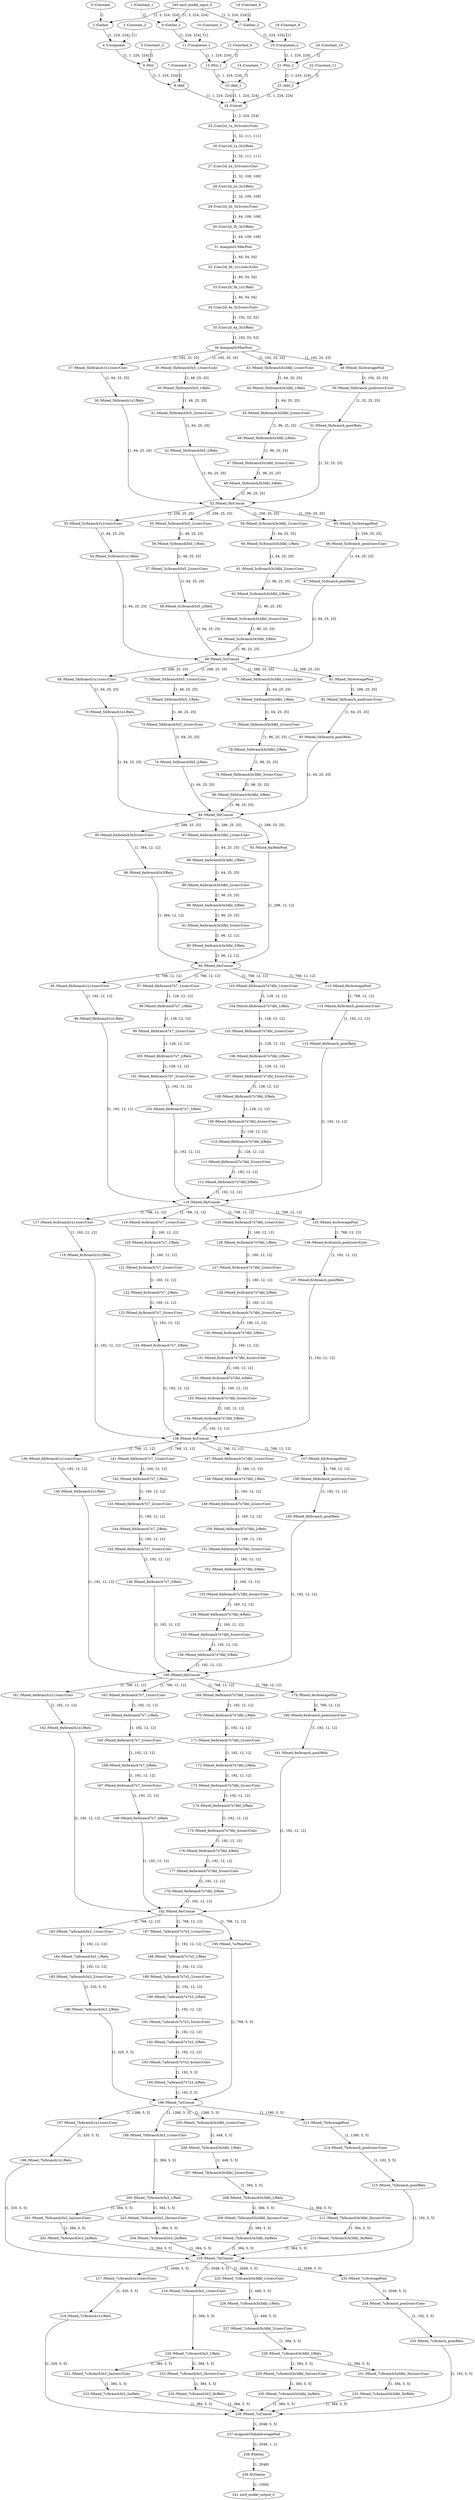 strict digraph  {
"0 /Constant" [id=0, type=Constant];
"1 /Constant_1" [id=1, type=Constant];
"2 /Gather" [id=2, type=Gather];
"3 /Constant_2" [id=3, type=Constant];
"4 /Unsqueeze" [id=4, type=Unsqueeze];
"5 /Constant_3" [id=5, type=Constant];
"6 /Mul" [id=6, type=Mul];
"7 /Constant_4" [id=7, type=Constant];
"8 /Add" [id=8, type=Add];
"9 /Gather_1" [id=9, type=Gather];
"10 /Constant_5" [id=10, type=Constant];
"11 /Unsqueeze_1" [id=11, type=Unsqueeze];
"12 /Constant_6" [id=12, type=Constant];
"13 /Mul_1" [id=13, type=Mul];
"14 /Constant_7" [id=14, type=Constant];
"15 /Add_1" [id=15, type=Add];
"16 /Constant_8" [id=16, type=Constant];
"17 /Gather_2" [id=17, type=Gather];
"18 /Constant_9" [id=18, type=Constant];
"19 /Unsqueeze_2" [id=19, type=Unsqueeze];
"20 /Constant_10" [id=20, type=Constant];
"21 /Mul_2" [id=21, type=Mul];
"22 /Constant_11" [id=22, type=Constant];
"23 /Add_2" [id=23, type=Add];
"24 /Concat" [id=24, type=Concat];
"25 /Conv2d_1a_3x3/conv/Conv" [id=25, type=Conv];
"26 /Conv2d_1a_3x3/Relu" [id=26, type=Relu];
"27 /Conv2d_2a_3x3/conv/Conv" [id=27, type=Conv];
"28 /Conv2d_2a_3x3/Relu" [id=28, type=Relu];
"29 /Conv2d_2b_3x3/conv/Conv" [id=29, type=Conv];
"30 /Conv2d_2b_3x3/Relu" [id=30, type=Relu];
"31 /maxpool1/MaxPool" [id=31, type=MaxPool];
"32 /Conv2d_3b_1x1/conv/Conv" [id=32, type=Conv];
"33 /Conv2d_3b_1x1/Relu" [id=33, type=Relu];
"34 /Conv2d_4a_3x3/conv/Conv" [id=34, type=Conv];
"35 /Conv2d_4a_3x3/Relu" [id=35, type=Relu];
"36 /maxpool2/MaxPool" [id=36, type=MaxPool];
"37 /Mixed_5b/branch1x1/conv/Conv" [id=37, type=Conv];
"38 /Mixed_5b/branch1x1/Relu" [id=38, type=Relu];
"39 /Mixed_5b/branch5x5_1/conv/Conv" [id=39, type=Conv];
"40 /Mixed_5b/branch5x5_1/Relu" [id=40, type=Relu];
"41 /Mixed_5b/branch5x5_2/conv/Conv" [id=41, type=Conv];
"42 /Mixed_5b/branch5x5_2/Relu" [id=42, type=Relu];
"43 /Mixed_5b/branch3x3dbl_1/conv/Conv" [id=43, type=Conv];
"44 /Mixed_5b/branch3x3dbl_1/Relu" [id=44, type=Relu];
"45 /Mixed_5b/branch3x3dbl_2/conv/Conv" [id=45, type=Conv];
"46 /Mixed_5b/branch3x3dbl_2/Relu" [id=46, type=Relu];
"47 /Mixed_5b/branch3x3dbl_3/conv/Conv" [id=47, type=Conv];
"48 /Mixed_5b/branch3x3dbl_3/Relu" [id=48, type=Relu];
"49 /Mixed_5b/AveragePool" [id=49, type=AveragePool];
"50 /Mixed_5b/branch_pool/conv/Conv" [id=50, type=Conv];
"51 /Mixed_5b/branch_pool/Relu" [id=51, type=Relu];
"52 /Mixed_5b/Concat" [id=52, type=Concat];
"53 /Mixed_5c/branch1x1/conv/Conv" [id=53, type=Conv];
"54 /Mixed_5c/branch1x1/Relu" [id=54, type=Relu];
"55 /Mixed_5c/branch5x5_1/conv/Conv" [id=55, type=Conv];
"56 /Mixed_5c/branch5x5_1/Relu" [id=56, type=Relu];
"57 /Mixed_5c/branch5x5_2/conv/Conv" [id=57, type=Conv];
"58 /Mixed_5c/branch5x5_2/Relu" [id=58, type=Relu];
"59 /Mixed_5c/branch3x3dbl_1/conv/Conv" [id=59, type=Conv];
"60 /Mixed_5c/branch3x3dbl_1/Relu" [id=60, type=Relu];
"61 /Mixed_5c/branch3x3dbl_2/conv/Conv" [id=61, type=Conv];
"62 /Mixed_5c/branch3x3dbl_2/Relu" [id=62, type=Relu];
"63 /Mixed_5c/branch3x3dbl_3/conv/Conv" [id=63, type=Conv];
"64 /Mixed_5c/branch3x3dbl_3/Relu" [id=64, type=Relu];
"65 /Mixed_5c/AveragePool" [id=65, type=AveragePool];
"66 /Mixed_5c/branch_pool/conv/Conv" [id=66, type=Conv];
"67 /Mixed_5c/branch_pool/Relu" [id=67, type=Relu];
"68 /Mixed_5c/Concat" [id=68, type=Concat];
"69 /Mixed_5d/branch1x1/conv/Conv" [id=69, type=Conv];
"70 /Mixed_5d/branch1x1/Relu" [id=70, type=Relu];
"71 /Mixed_5d/branch5x5_1/conv/Conv" [id=71, type=Conv];
"72 /Mixed_5d/branch5x5_1/Relu" [id=72, type=Relu];
"73 /Mixed_5d/branch5x5_2/conv/Conv" [id=73, type=Conv];
"74 /Mixed_5d/branch5x5_2/Relu" [id=74, type=Relu];
"75 /Mixed_5d/branch3x3dbl_1/conv/Conv" [id=75, type=Conv];
"76 /Mixed_5d/branch3x3dbl_1/Relu" [id=76, type=Relu];
"77 /Mixed_5d/branch3x3dbl_2/conv/Conv" [id=77, type=Conv];
"78 /Mixed_5d/branch3x3dbl_2/Relu" [id=78, type=Relu];
"79 /Mixed_5d/branch3x3dbl_3/conv/Conv" [id=79, type=Conv];
"80 /Mixed_5d/branch3x3dbl_3/Relu" [id=80, type=Relu];
"81 /Mixed_5d/AveragePool" [id=81, type=AveragePool];
"82 /Mixed_5d/branch_pool/conv/Conv" [id=82, type=Conv];
"83 /Mixed_5d/branch_pool/Relu" [id=83, type=Relu];
"84 /Mixed_5d/Concat" [id=84, type=Concat];
"85 /Mixed_6a/branch3x3/conv/Conv" [id=85, type=Conv];
"86 /Mixed_6a/branch3x3/Relu" [id=86, type=Relu];
"87 /Mixed_6a/branch3x3dbl_1/conv/Conv" [id=87, type=Conv];
"88 /Mixed_6a/branch3x3dbl_1/Relu" [id=88, type=Relu];
"89 /Mixed_6a/branch3x3dbl_2/conv/Conv" [id=89, type=Conv];
"90 /Mixed_6a/branch3x3dbl_2/Relu" [id=90, type=Relu];
"91 /Mixed_6a/branch3x3dbl_3/conv/Conv" [id=91, type=Conv];
"92 /Mixed_6a/branch3x3dbl_3/Relu" [id=92, type=Relu];
"93 /Mixed_6a/MaxPool" [id=93, type=MaxPool];
"94 /Mixed_6a/Concat" [id=94, type=Concat];
"95 /Mixed_6b/branch1x1/conv/Conv" [id=95, type=Conv];
"96 /Mixed_6b/branch1x1/Relu" [id=96, type=Relu];
"97 /Mixed_6b/branch7x7_1/conv/Conv" [id=97, type=Conv];
"98 /Mixed_6b/branch7x7_1/Relu" [id=98, type=Relu];
"99 /Mixed_6b/branch7x7_2/conv/Conv" [id=99, type=Conv];
"100 /Mixed_6b/branch7x7_2/Relu" [id=100, type=Relu];
"101 /Mixed_6b/branch7x7_3/conv/Conv" [id=101, type=Conv];
"102 /Mixed_6b/branch7x7_3/Relu" [id=102, type=Relu];
"103 /Mixed_6b/branch7x7dbl_1/conv/Conv" [id=103, type=Conv];
"104 /Mixed_6b/branch7x7dbl_1/Relu" [id=104, type=Relu];
"105 /Mixed_6b/branch7x7dbl_2/conv/Conv" [id=105, type=Conv];
"106 /Mixed_6b/branch7x7dbl_2/Relu" [id=106, type=Relu];
"107 /Mixed_6b/branch7x7dbl_3/conv/Conv" [id=107, type=Conv];
"108 /Mixed_6b/branch7x7dbl_3/Relu" [id=108, type=Relu];
"109 /Mixed_6b/branch7x7dbl_4/conv/Conv" [id=109, type=Conv];
"110 /Mixed_6b/branch7x7dbl_4/Relu" [id=110, type=Relu];
"111 /Mixed_6b/branch7x7dbl_5/conv/Conv" [id=111, type=Conv];
"112 /Mixed_6b/branch7x7dbl_5/Relu" [id=112, type=Relu];
"113 /Mixed_6b/AveragePool" [id=113, type=AveragePool];
"114 /Mixed_6b/branch_pool/conv/Conv" [id=114, type=Conv];
"115 /Mixed_6b/branch_pool/Relu" [id=115, type=Relu];
"116 /Mixed_6b/Concat" [id=116, type=Concat];
"117 /Mixed_6c/branch1x1/conv/Conv" [id=117, type=Conv];
"118 /Mixed_6c/branch1x1/Relu" [id=118, type=Relu];
"119 /Mixed_6c/branch7x7_1/conv/Conv" [id=119, type=Conv];
"120 /Mixed_6c/branch7x7_1/Relu" [id=120, type=Relu];
"121 /Mixed_6c/branch7x7_2/conv/Conv" [id=121, type=Conv];
"122 /Mixed_6c/branch7x7_2/Relu" [id=122, type=Relu];
"123 /Mixed_6c/branch7x7_3/conv/Conv" [id=123, type=Conv];
"124 /Mixed_6c/branch7x7_3/Relu" [id=124, type=Relu];
"125 /Mixed_6c/branch7x7dbl_1/conv/Conv" [id=125, type=Conv];
"126 /Mixed_6c/branch7x7dbl_1/Relu" [id=126, type=Relu];
"127 /Mixed_6c/branch7x7dbl_2/conv/Conv" [id=127, type=Conv];
"128 /Mixed_6c/branch7x7dbl_2/Relu" [id=128, type=Relu];
"129 /Mixed_6c/branch7x7dbl_3/conv/Conv" [id=129, type=Conv];
"130 /Mixed_6c/branch7x7dbl_3/Relu" [id=130, type=Relu];
"131 /Mixed_6c/branch7x7dbl_4/conv/Conv" [id=131, type=Conv];
"132 /Mixed_6c/branch7x7dbl_4/Relu" [id=132, type=Relu];
"133 /Mixed_6c/branch7x7dbl_5/conv/Conv" [id=133, type=Conv];
"134 /Mixed_6c/branch7x7dbl_5/Relu" [id=134, type=Relu];
"135 /Mixed_6c/AveragePool" [id=135, type=AveragePool];
"136 /Mixed_6c/branch_pool/conv/Conv" [id=136, type=Conv];
"137 /Mixed_6c/branch_pool/Relu" [id=137, type=Relu];
"138 /Mixed_6c/Concat" [id=138, type=Concat];
"139 /Mixed_6d/branch1x1/conv/Conv" [id=139, type=Conv];
"140 /Mixed_6d/branch1x1/Relu" [id=140, type=Relu];
"141 /Mixed_6d/branch7x7_1/conv/Conv" [id=141, type=Conv];
"142 /Mixed_6d/branch7x7_1/Relu" [id=142, type=Relu];
"143 /Mixed_6d/branch7x7_2/conv/Conv" [id=143, type=Conv];
"144 /Mixed_6d/branch7x7_2/Relu" [id=144, type=Relu];
"145 /Mixed_6d/branch7x7_3/conv/Conv" [id=145, type=Conv];
"146 /Mixed_6d/branch7x7_3/Relu" [id=146, type=Relu];
"147 /Mixed_6d/branch7x7dbl_1/conv/Conv" [id=147, type=Conv];
"148 /Mixed_6d/branch7x7dbl_1/Relu" [id=148, type=Relu];
"149 /Mixed_6d/branch7x7dbl_2/conv/Conv" [id=149, type=Conv];
"150 /Mixed_6d/branch7x7dbl_2/Relu" [id=150, type=Relu];
"151 /Mixed_6d/branch7x7dbl_3/conv/Conv" [id=151, type=Conv];
"152 /Mixed_6d/branch7x7dbl_3/Relu" [id=152, type=Relu];
"153 /Mixed_6d/branch7x7dbl_4/conv/Conv" [id=153, type=Conv];
"154 /Mixed_6d/branch7x7dbl_4/Relu" [id=154, type=Relu];
"155 /Mixed_6d/branch7x7dbl_5/conv/Conv" [id=155, type=Conv];
"156 /Mixed_6d/branch7x7dbl_5/Relu" [id=156, type=Relu];
"157 /Mixed_6d/AveragePool" [id=157, type=AveragePool];
"158 /Mixed_6d/branch_pool/conv/Conv" [id=158, type=Conv];
"159 /Mixed_6d/branch_pool/Relu" [id=159, type=Relu];
"160 /Mixed_6d/Concat" [id=160, type=Concat];
"161 /Mixed_6e/branch1x1/conv/Conv" [id=161, type=Conv];
"162 /Mixed_6e/branch1x1/Relu" [id=162, type=Relu];
"163 /Mixed_6e/branch7x7_1/conv/Conv" [id=163, type=Conv];
"164 /Mixed_6e/branch7x7_1/Relu" [id=164, type=Relu];
"165 /Mixed_6e/branch7x7_2/conv/Conv" [id=165, type=Conv];
"166 /Mixed_6e/branch7x7_2/Relu" [id=166, type=Relu];
"167 /Mixed_6e/branch7x7_3/conv/Conv" [id=167, type=Conv];
"168 /Mixed_6e/branch7x7_3/Relu" [id=168, type=Relu];
"169 /Mixed_6e/branch7x7dbl_1/conv/Conv" [id=169, type=Conv];
"170 /Mixed_6e/branch7x7dbl_1/Relu" [id=170, type=Relu];
"171 /Mixed_6e/branch7x7dbl_2/conv/Conv" [id=171, type=Conv];
"172 /Mixed_6e/branch7x7dbl_2/Relu" [id=172, type=Relu];
"173 /Mixed_6e/branch7x7dbl_3/conv/Conv" [id=173, type=Conv];
"174 /Mixed_6e/branch7x7dbl_3/Relu" [id=174, type=Relu];
"175 /Mixed_6e/branch7x7dbl_4/conv/Conv" [id=175, type=Conv];
"176 /Mixed_6e/branch7x7dbl_4/Relu" [id=176, type=Relu];
"177 /Mixed_6e/branch7x7dbl_5/conv/Conv" [id=177, type=Conv];
"178 /Mixed_6e/branch7x7dbl_5/Relu" [id=178, type=Relu];
"179 /Mixed_6e/AveragePool" [id=179, type=AveragePool];
"180 /Mixed_6e/branch_pool/conv/Conv" [id=180, type=Conv];
"181 /Mixed_6e/branch_pool/Relu" [id=181, type=Relu];
"182 /Mixed_6e/Concat" [id=182, type=Concat];
"183 /Mixed_7a/branch3x3_1/conv/Conv" [id=183, type=Conv];
"184 /Mixed_7a/branch3x3_1/Relu" [id=184, type=Relu];
"185 /Mixed_7a/branch3x3_2/conv/Conv" [id=185, type=Conv];
"186 /Mixed_7a/branch3x3_2/Relu" [id=186, type=Relu];
"187 /Mixed_7a/branch7x7x3_1/conv/Conv" [id=187, type=Conv];
"188 /Mixed_7a/branch7x7x3_1/Relu" [id=188, type=Relu];
"189 /Mixed_7a/branch7x7x3_2/conv/Conv" [id=189, type=Conv];
"190 /Mixed_7a/branch7x7x3_2/Relu" [id=190, type=Relu];
"191 /Mixed_7a/branch7x7x3_3/conv/Conv" [id=191, type=Conv];
"192 /Mixed_7a/branch7x7x3_3/Relu" [id=192, type=Relu];
"193 /Mixed_7a/branch7x7x3_4/conv/Conv" [id=193, type=Conv];
"194 /Mixed_7a/branch7x7x3_4/Relu" [id=194, type=Relu];
"195 /Mixed_7a/MaxPool" [id=195, type=MaxPool];
"196 /Mixed_7a/Concat" [id=196, type=Concat];
"197 /Mixed_7b/branch1x1/conv/Conv" [id=197, type=Conv];
"198 /Mixed_7b/branch1x1/Relu" [id=198, type=Relu];
"199 /Mixed_7b/branch3x3_1/conv/Conv" [id=199, type=Conv];
"200 /Mixed_7b/branch3x3_1/Relu" [id=200, type=Relu];
"201 /Mixed_7b/branch3x3_2a/conv/Conv" [id=201, type=Conv];
"202 /Mixed_7b/branch3x3_2a/Relu" [id=202, type=Relu];
"203 /Mixed_7b/branch3x3_2b/conv/Conv" [id=203, type=Conv];
"204 /Mixed_7b/branch3x3_2b/Relu" [id=204, type=Relu];
"205 /Mixed_7b/branch3x3dbl_1/conv/Conv" [id=205, type=Conv];
"206 /Mixed_7b/branch3x3dbl_1/Relu" [id=206, type=Relu];
"207 /Mixed_7b/branch3x3dbl_2/conv/Conv" [id=207, type=Conv];
"208 /Mixed_7b/branch3x3dbl_2/Relu" [id=208, type=Relu];
"209 /Mixed_7b/branch3x3dbl_3a/conv/Conv" [id=209, type=Conv];
"210 /Mixed_7b/branch3x3dbl_3a/Relu" [id=210, type=Relu];
"211 /Mixed_7b/branch3x3dbl_3b/conv/Conv" [id=211, type=Conv];
"212 /Mixed_7b/branch3x3dbl_3b/Relu" [id=212, type=Relu];
"213 /Mixed_7b/AveragePool" [id=213, type=AveragePool];
"214 /Mixed_7b/branch_pool/conv/Conv" [id=214, type=Conv];
"215 /Mixed_7b/branch_pool/Relu" [id=215, type=Relu];
"216 /Mixed_7b/Concat" [id=216, type=Concat];
"217 /Mixed_7c/branch1x1/conv/Conv" [id=217, type=Conv];
"218 /Mixed_7c/branch1x1/Relu" [id=218, type=Relu];
"219 /Mixed_7c/branch3x3_1/conv/Conv" [id=219, type=Conv];
"220 /Mixed_7c/branch3x3_1/Relu" [id=220, type=Relu];
"221 /Mixed_7c/branch3x3_2a/conv/Conv" [id=221, type=Conv];
"222 /Mixed_7c/branch3x3_2a/Relu" [id=222, type=Relu];
"223 /Mixed_7c/branch3x3_2b/conv/Conv" [id=223, type=Conv];
"224 /Mixed_7c/branch3x3_2b/Relu" [id=224, type=Relu];
"225 /Mixed_7c/branch3x3dbl_1/conv/Conv" [id=225, type=Conv];
"226 /Mixed_7c/branch3x3dbl_1/Relu" [id=226, type=Relu];
"227 /Mixed_7c/branch3x3dbl_2/conv/Conv" [id=227, type=Conv];
"228 /Mixed_7c/branch3x3dbl_2/Relu" [id=228, type=Relu];
"229 /Mixed_7c/branch3x3dbl_3a/conv/Conv" [id=229, type=Conv];
"230 /Mixed_7c/branch3x3dbl_3a/Relu" [id=230, type=Relu];
"231 /Mixed_7c/branch3x3dbl_3b/conv/Conv" [id=231, type=Conv];
"232 /Mixed_7c/branch3x3dbl_3b/Relu" [id=232, type=Relu];
"233 /Mixed_7c/AveragePool" [id=233, type=AveragePool];
"234 /Mixed_7c/branch_pool/conv/Conv" [id=234, type=Conv];
"235 /Mixed_7c/branch_pool/Relu" [id=235, type=Relu];
"236 /Mixed_7c/Concat" [id=236, type=Concat];
"237 /avgpool/GlobalAveragePool" [id=237, type=GlobalAveragePool];
"238 /Flatten" [id=238, type=Flatten];
"239 /fc/Gemm" [id=239, type=Gemm];
"240 nncf_model_input_0" [id=240, type=nncf_model_input];
"241 nncf_model_output_0" [id=241, type=nncf_model_output];
"0 /Constant" -> "2 /Gather"  [label="[]", style=dashed];
"1 /Constant_1" -> "9 /Gather_1"  [label="[]", style=dashed];
"2 /Gather" -> "4 /Unsqueeze"  [label="[1, 224, 224]", style=solid];
"3 /Constant_2" -> "4 /Unsqueeze"  [label="[1]", style=dashed];
"4 /Unsqueeze" -> "6 /Mul"  [label="[1, 1, 224, 224]", style=solid];
"5 /Constant_3" -> "6 /Mul"  [label="[]", style=solid];
"6 /Mul" -> "8 /Add"  [label="[1, 1, 224, 224]", style=solid];
"7 /Constant_4" -> "8 /Add"  [label="[]", style=solid];
"8 /Add" -> "24 /Concat"  [label="[1, 1, 224, 224]", style=solid];
"9 /Gather_1" -> "11 /Unsqueeze_1"  [label="[1, 224, 224]", style=solid];
"10 /Constant_5" -> "11 /Unsqueeze_1"  [label="[1]", style=dashed];
"11 /Unsqueeze_1" -> "13 /Mul_1"  [label="[1, 1, 224, 224]", style=solid];
"12 /Constant_6" -> "13 /Mul_1"  [label="[]", style=solid];
"13 /Mul_1" -> "15 /Add_1"  [label="[1, 1, 224, 224]", style=solid];
"14 /Constant_7" -> "15 /Add_1"  [label="[]", style=solid];
"15 /Add_1" -> "24 /Concat"  [label="[1, 1, 224, 224]", style=solid];
"16 /Constant_8" -> "17 /Gather_2"  [label="[]", style=dashed];
"17 /Gather_2" -> "19 /Unsqueeze_2"  [label="[1, 224, 224]", style=solid];
"18 /Constant_9" -> "19 /Unsqueeze_2"  [label="[1]", style=dashed];
"19 /Unsqueeze_2" -> "21 /Mul_2"  [label="[1, 1, 224, 224]", style=solid];
"20 /Constant_10" -> "21 /Mul_2"  [label="[]", style=solid];
"21 /Mul_2" -> "23 /Add_2"  [label="[1, 1, 224, 224]", style=solid];
"22 /Constant_11" -> "23 /Add_2"  [label="[]", style=solid];
"23 /Add_2" -> "24 /Concat"  [label="[1, 1, 224, 224]", style=solid];
"24 /Concat" -> "25 /Conv2d_1a_3x3/conv/Conv"  [label="[1, 3, 224, 224]", style=solid];
"25 /Conv2d_1a_3x3/conv/Conv" -> "26 /Conv2d_1a_3x3/Relu"  [label="[1, 32, 111, 111]", style=solid];
"26 /Conv2d_1a_3x3/Relu" -> "27 /Conv2d_2a_3x3/conv/Conv"  [label="[1, 32, 111, 111]", style=solid];
"27 /Conv2d_2a_3x3/conv/Conv" -> "28 /Conv2d_2a_3x3/Relu"  [label="[1, 32, 109, 109]", style=solid];
"28 /Conv2d_2a_3x3/Relu" -> "29 /Conv2d_2b_3x3/conv/Conv"  [label="[1, 32, 109, 109]", style=solid];
"29 /Conv2d_2b_3x3/conv/Conv" -> "30 /Conv2d_2b_3x3/Relu"  [label="[1, 64, 109, 109]", style=solid];
"30 /Conv2d_2b_3x3/Relu" -> "31 /maxpool1/MaxPool"  [label="[1, 64, 109, 109]", style=solid];
"31 /maxpool1/MaxPool" -> "32 /Conv2d_3b_1x1/conv/Conv"  [label="[1, 64, 54, 54]", style=solid];
"32 /Conv2d_3b_1x1/conv/Conv" -> "33 /Conv2d_3b_1x1/Relu"  [label="[1, 80, 54, 54]", style=solid];
"33 /Conv2d_3b_1x1/Relu" -> "34 /Conv2d_4a_3x3/conv/Conv"  [label="[1, 80, 54, 54]", style=solid];
"34 /Conv2d_4a_3x3/conv/Conv" -> "35 /Conv2d_4a_3x3/Relu"  [label="[1, 192, 52, 52]", style=solid];
"35 /Conv2d_4a_3x3/Relu" -> "36 /maxpool2/MaxPool"  [label="[1, 192, 52, 52]", style=solid];
"36 /maxpool2/MaxPool" -> "37 /Mixed_5b/branch1x1/conv/Conv"  [label="[1, 192, 25, 25]", style=solid];
"36 /maxpool2/MaxPool" -> "39 /Mixed_5b/branch5x5_1/conv/Conv"  [label="[1, 192, 25, 25]", style=solid];
"36 /maxpool2/MaxPool" -> "43 /Mixed_5b/branch3x3dbl_1/conv/Conv"  [label="[1, 192, 25, 25]", style=solid];
"36 /maxpool2/MaxPool" -> "49 /Mixed_5b/AveragePool"  [label="[1, 192, 25, 25]", style=solid];
"37 /Mixed_5b/branch1x1/conv/Conv" -> "38 /Mixed_5b/branch1x1/Relu"  [label="[1, 64, 25, 25]", style=solid];
"38 /Mixed_5b/branch1x1/Relu" -> "52 /Mixed_5b/Concat"  [label="[1, 64, 25, 25]", style=solid];
"39 /Mixed_5b/branch5x5_1/conv/Conv" -> "40 /Mixed_5b/branch5x5_1/Relu"  [label="[1, 48, 25, 25]", style=solid];
"40 /Mixed_5b/branch5x5_1/Relu" -> "41 /Mixed_5b/branch5x5_2/conv/Conv"  [label="[1, 48, 25, 25]", style=solid];
"41 /Mixed_5b/branch5x5_2/conv/Conv" -> "42 /Mixed_5b/branch5x5_2/Relu"  [label="[1, 64, 25, 25]", style=solid];
"42 /Mixed_5b/branch5x5_2/Relu" -> "52 /Mixed_5b/Concat"  [label="[1, 64, 25, 25]", style=solid];
"43 /Mixed_5b/branch3x3dbl_1/conv/Conv" -> "44 /Mixed_5b/branch3x3dbl_1/Relu"  [label="[1, 64, 25, 25]", style=solid];
"44 /Mixed_5b/branch3x3dbl_1/Relu" -> "45 /Mixed_5b/branch3x3dbl_2/conv/Conv"  [label="[1, 64, 25, 25]", style=solid];
"45 /Mixed_5b/branch3x3dbl_2/conv/Conv" -> "46 /Mixed_5b/branch3x3dbl_2/Relu"  [label="[1, 96, 25, 25]", style=solid];
"46 /Mixed_5b/branch3x3dbl_2/Relu" -> "47 /Mixed_5b/branch3x3dbl_3/conv/Conv"  [label="[1, 96, 25, 25]", style=solid];
"47 /Mixed_5b/branch3x3dbl_3/conv/Conv" -> "48 /Mixed_5b/branch3x3dbl_3/Relu"  [label="[1, 96, 25, 25]", style=solid];
"48 /Mixed_5b/branch3x3dbl_3/Relu" -> "52 /Mixed_5b/Concat"  [label="[1, 96, 25, 25]", style=solid];
"49 /Mixed_5b/AveragePool" -> "50 /Mixed_5b/branch_pool/conv/Conv"  [label="[1, 192, 25, 25]", style=solid];
"50 /Mixed_5b/branch_pool/conv/Conv" -> "51 /Mixed_5b/branch_pool/Relu"  [label="[1, 32, 25, 25]", style=solid];
"51 /Mixed_5b/branch_pool/Relu" -> "52 /Mixed_5b/Concat"  [label="[1, 32, 25, 25]", style=solid];
"52 /Mixed_5b/Concat" -> "53 /Mixed_5c/branch1x1/conv/Conv"  [label="[1, 256, 25, 25]", style=solid];
"52 /Mixed_5b/Concat" -> "55 /Mixed_5c/branch5x5_1/conv/Conv"  [label="[1, 256, 25, 25]", style=solid];
"52 /Mixed_5b/Concat" -> "59 /Mixed_5c/branch3x3dbl_1/conv/Conv"  [label="[1, 256, 25, 25]", style=solid];
"52 /Mixed_5b/Concat" -> "65 /Mixed_5c/AveragePool"  [label="[1, 256, 25, 25]", style=solid];
"53 /Mixed_5c/branch1x1/conv/Conv" -> "54 /Mixed_5c/branch1x1/Relu"  [label="[1, 64, 25, 25]", style=solid];
"54 /Mixed_5c/branch1x1/Relu" -> "68 /Mixed_5c/Concat"  [label="[1, 64, 25, 25]", style=solid];
"55 /Mixed_5c/branch5x5_1/conv/Conv" -> "56 /Mixed_5c/branch5x5_1/Relu"  [label="[1, 48, 25, 25]", style=solid];
"56 /Mixed_5c/branch5x5_1/Relu" -> "57 /Mixed_5c/branch5x5_2/conv/Conv"  [label="[1, 48, 25, 25]", style=solid];
"57 /Mixed_5c/branch5x5_2/conv/Conv" -> "58 /Mixed_5c/branch5x5_2/Relu"  [label="[1, 64, 25, 25]", style=solid];
"58 /Mixed_5c/branch5x5_2/Relu" -> "68 /Mixed_5c/Concat"  [label="[1, 64, 25, 25]", style=solid];
"59 /Mixed_5c/branch3x3dbl_1/conv/Conv" -> "60 /Mixed_5c/branch3x3dbl_1/Relu"  [label="[1, 64, 25, 25]", style=solid];
"60 /Mixed_5c/branch3x3dbl_1/Relu" -> "61 /Mixed_5c/branch3x3dbl_2/conv/Conv"  [label="[1, 64, 25, 25]", style=solid];
"61 /Mixed_5c/branch3x3dbl_2/conv/Conv" -> "62 /Mixed_5c/branch3x3dbl_2/Relu"  [label="[1, 96, 25, 25]", style=solid];
"62 /Mixed_5c/branch3x3dbl_2/Relu" -> "63 /Mixed_5c/branch3x3dbl_3/conv/Conv"  [label="[1, 96, 25, 25]", style=solid];
"63 /Mixed_5c/branch3x3dbl_3/conv/Conv" -> "64 /Mixed_5c/branch3x3dbl_3/Relu"  [label="[1, 96, 25, 25]", style=solid];
"64 /Mixed_5c/branch3x3dbl_3/Relu" -> "68 /Mixed_5c/Concat"  [label="[1, 96, 25, 25]", style=solid];
"65 /Mixed_5c/AveragePool" -> "66 /Mixed_5c/branch_pool/conv/Conv"  [label="[1, 256, 25, 25]", style=solid];
"66 /Mixed_5c/branch_pool/conv/Conv" -> "67 /Mixed_5c/branch_pool/Relu"  [label="[1, 64, 25, 25]", style=solid];
"67 /Mixed_5c/branch_pool/Relu" -> "68 /Mixed_5c/Concat"  [label="[1, 64, 25, 25]", style=solid];
"68 /Mixed_5c/Concat" -> "69 /Mixed_5d/branch1x1/conv/Conv"  [label="[1, 288, 25, 25]", style=solid];
"68 /Mixed_5c/Concat" -> "71 /Mixed_5d/branch5x5_1/conv/Conv"  [label="[1, 288, 25, 25]", style=solid];
"68 /Mixed_5c/Concat" -> "75 /Mixed_5d/branch3x3dbl_1/conv/Conv"  [label="[1, 288, 25, 25]", style=solid];
"68 /Mixed_5c/Concat" -> "81 /Mixed_5d/AveragePool"  [label="[1, 288, 25, 25]", style=solid];
"69 /Mixed_5d/branch1x1/conv/Conv" -> "70 /Mixed_5d/branch1x1/Relu"  [label="[1, 64, 25, 25]", style=solid];
"70 /Mixed_5d/branch1x1/Relu" -> "84 /Mixed_5d/Concat"  [label="[1, 64, 25, 25]", style=solid];
"71 /Mixed_5d/branch5x5_1/conv/Conv" -> "72 /Mixed_5d/branch5x5_1/Relu"  [label="[1, 48, 25, 25]", style=solid];
"72 /Mixed_5d/branch5x5_1/Relu" -> "73 /Mixed_5d/branch5x5_2/conv/Conv"  [label="[1, 48, 25, 25]", style=solid];
"73 /Mixed_5d/branch5x5_2/conv/Conv" -> "74 /Mixed_5d/branch5x5_2/Relu"  [label="[1, 64, 25, 25]", style=solid];
"74 /Mixed_5d/branch5x5_2/Relu" -> "84 /Mixed_5d/Concat"  [label="[1, 64, 25, 25]", style=solid];
"75 /Mixed_5d/branch3x3dbl_1/conv/Conv" -> "76 /Mixed_5d/branch3x3dbl_1/Relu"  [label="[1, 64, 25, 25]", style=solid];
"76 /Mixed_5d/branch3x3dbl_1/Relu" -> "77 /Mixed_5d/branch3x3dbl_2/conv/Conv"  [label="[1, 64, 25, 25]", style=solid];
"77 /Mixed_5d/branch3x3dbl_2/conv/Conv" -> "78 /Mixed_5d/branch3x3dbl_2/Relu"  [label="[1, 96, 25, 25]", style=solid];
"78 /Mixed_5d/branch3x3dbl_2/Relu" -> "79 /Mixed_5d/branch3x3dbl_3/conv/Conv"  [label="[1, 96, 25, 25]", style=solid];
"79 /Mixed_5d/branch3x3dbl_3/conv/Conv" -> "80 /Mixed_5d/branch3x3dbl_3/Relu"  [label="[1, 96, 25, 25]", style=solid];
"80 /Mixed_5d/branch3x3dbl_3/Relu" -> "84 /Mixed_5d/Concat"  [label="[1, 96, 25, 25]", style=solid];
"81 /Mixed_5d/AveragePool" -> "82 /Mixed_5d/branch_pool/conv/Conv"  [label="[1, 288, 25, 25]", style=solid];
"82 /Mixed_5d/branch_pool/conv/Conv" -> "83 /Mixed_5d/branch_pool/Relu"  [label="[1, 64, 25, 25]", style=solid];
"83 /Mixed_5d/branch_pool/Relu" -> "84 /Mixed_5d/Concat"  [label="[1, 64, 25, 25]", style=solid];
"84 /Mixed_5d/Concat" -> "85 /Mixed_6a/branch3x3/conv/Conv"  [label="[1, 288, 25, 25]", style=solid];
"84 /Mixed_5d/Concat" -> "87 /Mixed_6a/branch3x3dbl_1/conv/Conv"  [label="[1, 288, 25, 25]", style=solid];
"84 /Mixed_5d/Concat" -> "93 /Mixed_6a/MaxPool"  [label="[1, 288, 25, 25]", style=solid];
"85 /Mixed_6a/branch3x3/conv/Conv" -> "86 /Mixed_6a/branch3x3/Relu"  [label="[1, 384, 12, 12]", style=solid];
"86 /Mixed_6a/branch3x3/Relu" -> "94 /Mixed_6a/Concat"  [label="[1, 384, 12, 12]", style=solid];
"87 /Mixed_6a/branch3x3dbl_1/conv/Conv" -> "88 /Mixed_6a/branch3x3dbl_1/Relu"  [label="[1, 64, 25, 25]", style=solid];
"88 /Mixed_6a/branch3x3dbl_1/Relu" -> "89 /Mixed_6a/branch3x3dbl_2/conv/Conv"  [label="[1, 64, 25, 25]", style=solid];
"89 /Mixed_6a/branch3x3dbl_2/conv/Conv" -> "90 /Mixed_6a/branch3x3dbl_2/Relu"  [label="[1, 96, 25, 25]", style=solid];
"90 /Mixed_6a/branch3x3dbl_2/Relu" -> "91 /Mixed_6a/branch3x3dbl_3/conv/Conv"  [label="[1, 96, 25, 25]", style=solid];
"91 /Mixed_6a/branch3x3dbl_3/conv/Conv" -> "92 /Mixed_6a/branch3x3dbl_3/Relu"  [label="[1, 96, 12, 12]", style=solid];
"92 /Mixed_6a/branch3x3dbl_3/Relu" -> "94 /Mixed_6a/Concat"  [label="[1, 96, 12, 12]", style=solid];
"93 /Mixed_6a/MaxPool" -> "94 /Mixed_6a/Concat"  [label="[1, 288, 12, 12]", style=solid];
"94 /Mixed_6a/Concat" -> "95 /Mixed_6b/branch1x1/conv/Conv"  [label="[1, 768, 12, 12]", style=solid];
"94 /Mixed_6a/Concat" -> "97 /Mixed_6b/branch7x7_1/conv/Conv"  [label="[1, 768, 12, 12]", style=solid];
"94 /Mixed_6a/Concat" -> "103 /Mixed_6b/branch7x7dbl_1/conv/Conv"  [label="[1, 768, 12, 12]", style=solid];
"94 /Mixed_6a/Concat" -> "113 /Mixed_6b/AveragePool"  [label="[1, 768, 12, 12]", style=solid];
"95 /Mixed_6b/branch1x1/conv/Conv" -> "96 /Mixed_6b/branch1x1/Relu"  [label="[1, 192, 12, 12]", style=solid];
"96 /Mixed_6b/branch1x1/Relu" -> "116 /Mixed_6b/Concat"  [label="[1, 192, 12, 12]", style=solid];
"97 /Mixed_6b/branch7x7_1/conv/Conv" -> "98 /Mixed_6b/branch7x7_1/Relu"  [label="[1, 128, 12, 12]", style=solid];
"98 /Mixed_6b/branch7x7_1/Relu" -> "99 /Mixed_6b/branch7x7_2/conv/Conv"  [label="[1, 128, 12, 12]", style=solid];
"99 /Mixed_6b/branch7x7_2/conv/Conv" -> "100 /Mixed_6b/branch7x7_2/Relu"  [label="[1, 128, 12, 12]", style=solid];
"100 /Mixed_6b/branch7x7_2/Relu" -> "101 /Mixed_6b/branch7x7_3/conv/Conv"  [label="[1, 128, 12, 12]", style=solid];
"101 /Mixed_6b/branch7x7_3/conv/Conv" -> "102 /Mixed_6b/branch7x7_3/Relu"  [label="[1, 192, 12, 12]", style=solid];
"102 /Mixed_6b/branch7x7_3/Relu" -> "116 /Mixed_6b/Concat"  [label="[1, 192, 12, 12]", style=solid];
"103 /Mixed_6b/branch7x7dbl_1/conv/Conv" -> "104 /Mixed_6b/branch7x7dbl_1/Relu"  [label="[1, 128, 12, 12]", style=solid];
"104 /Mixed_6b/branch7x7dbl_1/Relu" -> "105 /Mixed_6b/branch7x7dbl_2/conv/Conv"  [label="[1, 128, 12, 12]", style=solid];
"105 /Mixed_6b/branch7x7dbl_2/conv/Conv" -> "106 /Mixed_6b/branch7x7dbl_2/Relu"  [label="[1, 128, 12, 12]", style=solid];
"106 /Mixed_6b/branch7x7dbl_2/Relu" -> "107 /Mixed_6b/branch7x7dbl_3/conv/Conv"  [label="[1, 128, 12, 12]", style=solid];
"107 /Mixed_6b/branch7x7dbl_3/conv/Conv" -> "108 /Mixed_6b/branch7x7dbl_3/Relu"  [label="[1, 128, 12, 12]", style=solid];
"108 /Mixed_6b/branch7x7dbl_3/Relu" -> "109 /Mixed_6b/branch7x7dbl_4/conv/Conv"  [label="[1, 128, 12, 12]", style=solid];
"109 /Mixed_6b/branch7x7dbl_4/conv/Conv" -> "110 /Mixed_6b/branch7x7dbl_4/Relu"  [label="[1, 128, 12, 12]", style=solid];
"110 /Mixed_6b/branch7x7dbl_4/Relu" -> "111 /Mixed_6b/branch7x7dbl_5/conv/Conv"  [label="[1, 128, 12, 12]", style=solid];
"111 /Mixed_6b/branch7x7dbl_5/conv/Conv" -> "112 /Mixed_6b/branch7x7dbl_5/Relu"  [label="[1, 192, 12, 12]", style=solid];
"112 /Mixed_6b/branch7x7dbl_5/Relu" -> "116 /Mixed_6b/Concat"  [label="[1, 192, 12, 12]", style=solid];
"113 /Mixed_6b/AveragePool" -> "114 /Mixed_6b/branch_pool/conv/Conv"  [label="[1, 768, 12, 12]", style=solid];
"114 /Mixed_6b/branch_pool/conv/Conv" -> "115 /Mixed_6b/branch_pool/Relu"  [label="[1, 192, 12, 12]", style=solid];
"115 /Mixed_6b/branch_pool/Relu" -> "116 /Mixed_6b/Concat"  [label="[1, 192, 12, 12]", style=solid];
"116 /Mixed_6b/Concat" -> "117 /Mixed_6c/branch1x1/conv/Conv"  [label="[1, 768, 12, 12]", style=solid];
"116 /Mixed_6b/Concat" -> "119 /Mixed_6c/branch7x7_1/conv/Conv"  [label="[1, 768, 12, 12]", style=solid];
"116 /Mixed_6b/Concat" -> "125 /Mixed_6c/branch7x7dbl_1/conv/Conv"  [label="[1, 768, 12, 12]", style=solid];
"116 /Mixed_6b/Concat" -> "135 /Mixed_6c/AveragePool"  [label="[1, 768, 12, 12]", style=solid];
"117 /Mixed_6c/branch1x1/conv/Conv" -> "118 /Mixed_6c/branch1x1/Relu"  [label="[1, 192, 12, 12]", style=solid];
"118 /Mixed_6c/branch1x1/Relu" -> "138 /Mixed_6c/Concat"  [label="[1, 192, 12, 12]", style=solid];
"119 /Mixed_6c/branch7x7_1/conv/Conv" -> "120 /Mixed_6c/branch7x7_1/Relu"  [label="[1, 160, 12, 12]", style=solid];
"120 /Mixed_6c/branch7x7_1/Relu" -> "121 /Mixed_6c/branch7x7_2/conv/Conv"  [label="[1, 160, 12, 12]", style=solid];
"121 /Mixed_6c/branch7x7_2/conv/Conv" -> "122 /Mixed_6c/branch7x7_2/Relu"  [label="[1, 160, 12, 12]", style=solid];
"122 /Mixed_6c/branch7x7_2/Relu" -> "123 /Mixed_6c/branch7x7_3/conv/Conv"  [label="[1, 160, 12, 12]", style=solid];
"123 /Mixed_6c/branch7x7_3/conv/Conv" -> "124 /Mixed_6c/branch7x7_3/Relu"  [label="[1, 192, 12, 12]", style=solid];
"124 /Mixed_6c/branch7x7_3/Relu" -> "138 /Mixed_6c/Concat"  [label="[1, 192, 12, 12]", style=solid];
"125 /Mixed_6c/branch7x7dbl_1/conv/Conv" -> "126 /Mixed_6c/branch7x7dbl_1/Relu"  [label="[1, 160, 12, 12]", style=solid];
"126 /Mixed_6c/branch7x7dbl_1/Relu" -> "127 /Mixed_6c/branch7x7dbl_2/conv/Conv"  [label="[1, 160, 12, 12]", style=solid];
"127 /Mixed_6c/branch7x7dbl_2/conv/Conv" -> "128 /Mixed_6c/branch7x7dbl_2/Relu"  [label="[1, 160, 12, 12]", style=solid];
"128 /Mixed_6c/branch7x7dbl_2/Relu" -> "129 /Mixed_6c/branch7x7dbl_3/conv/Conv"  [label="[1, 160, 12, 12]", style=solid];
"129 /Mixed_6c/branch7x7dbl_3/conv/Conv" -> "130 /Mixed_6c/branch7x7dbl_3/Relu"  [label="[1, 160, 12, 12]", style=solid];
"130 /Mixed_6c/branch7x7dbl_3/Relu" -> "131 /Mixed_6c/branch7x7dbl_4/conv/Conv"  [label="[1, 160, 12, 12]", style=solid];
"131 /Mixed_6c/branch7x7dbl_4/conv/Conv" -> "132 /Mixed_6c/branch7x7dbl_4/Relu"  [label="[1, 160, 12, 12]", style=solid];
"132 /Mixed_6c/branch7x7dbl_4/Relu" -> "133 /Mixed_6c/branch7x7dbl_5/conv/Conv"  [label="[1, 160, 12, 12]", style=solid];
"133 /Mixed_6c/branch7x7dbl_5/conv/Conv" -> "134 /Mixed_6c/branch7x7dbl_5/Relu"  [label="[1, 192, 12, 12]", style=solid];
"134 /Mixed_6c/branch7x7dbl_5/Relu" -> "138 /Mixed_6c/Concat"  [label="[1, 192, 12, 12]", style=solid];
"135 /Mixed_6c/AveragePool" -> "136 /Mixed_6c/branch_pool/conv/Conv"  [label="[1, 768, 12, 12]", style=solid];
"136 /Mixed_6c/branch_pool/conv/Conv" -> "137 /Mixed_6c/branch_pool/Relu"  [label="[1, 192, 12, 12]", style=solid];
"137 /Mixed_6c/branch_pool/Relu" -> "138 /Mixed_6c/Concat"  [label="[1, 192, 12, 12]", style=solid];
"138 /Mixed_6c/Concat" -> "139 /Mixed_6d/branch1x1/conv/Conv"  [label="[1, 768, 12, 12]", style=solid];
"138 /Mixed_6c/Concat" -> "141 /Mixed_6d/branch7x7_1/conv/Conv"  [label="[1, 768, 12, 12]", style=solid];
"138 /Mixed_6c/Concat" -> "147 /Mixed_6d/branch7x7dbl_1/conv/Conv"  [label="[1, 768, 12, 12]", style=solid];
"138 /Mixed_6c/Concat" -> "157 /Mixed_6d/AveragePool"  [label="[1, 768, 12, 12]", style=solid];
"139 /Mixed_6d/branch1x1/conv/Conv" -> "140 /Mixed_6d/branch1x1/Relu"  [label="[1, 192, 12, 12]", style=solid];
"140 /Mixed_6d/branch1x1/Relu" -> "160 /Mixed_6d/Concat"  [label="[1, 192, 12, 12]", style=solid];
"141 /Mixed_6d/branch7x7_1/conv/Conv" -> "142 /Mixed_6d/branch7x7_1/Relu"  [label="[1, 160, 12, 12]", style=solid];
"142 /Mixed_6d/branch7x7_1/Relu" -> "143 /Mixed_6d/branch7x7_2/conv/Conv"  [label="[1, 160, 12, 12]", style=solid];
"143 /Mixed_6d/branch7x7_2/conv/Conv" -> "144 /Mixed_6d/branch7x7_2/Relu"  [label="[1, 160, 12, 12]", style=solid];
"144 /Mixed_6d/branch7x7_2/Relu" -> "145 /Mixed_6d/branch7x7_3/conv/Conv"  [label="[1, 160, 12, 12]", style=solid];
"145 /Mixed_6d/branch7x7_3/conv/Conv" -> "146 /Mixed_6d/branch7x7_3/Relu"  [label="[1, 192, 12, 12]", style=solid];
"146 /Mixed_6d/branch7x7_3/Relu" -> "160 /Mixed_6d/Concat"  [label="[1, 192, 12, 12]", style=solid];
"147 /Mixed_6d/branch7x7dbl_1/conv/Conv" -> "148 /Mixed_6d/branch7x7dbl_1/Relu"  [label="[1, 160, 12, 12]", style=solid];
"148 /Mixed_6d/branch7x7dbl_1/Relu" -> "149 /Mixed_6d/branch7x7dbl_2/conv/Conv"  [label="[1, 160, 12, 12]", style=solid];
"149 /Mixed_6d/branch7x7dbl_2/conv/Conv" -> "150 /Mixed_6d/branch7x7dbl_2/Relu"  [label="[1, 160, 12, 12]", style=solid];
"150 /Mixed_6d/branch7x7dbl_2/Relu" -> "151 /Mixed_6d/branch7x7dbl_3/conv/Conv"  [label="[1, 160, 12, 12]", style=solid];
"151 /Mixed_6d/branch7x7dbl_3/conv/Conv" -> "152 /Mixed_6d/branch7x7dbl_3/Relu"  [label="[1, 160, 12, 12]", style=solid];
"152 /Mixed_6d/branch7x7dbl_3/Relu" -> "153 /Mixed_6d/branch7x7dbl_4/conv/Conv"  [label="[1, 160, 12, 12]", style=solid];
"153 /Mixed_6d/branch7x7dbl_4/conv/Conv" -> "154 /Mixed_6d/branch7x7dbl_4/Relu"  [label="[1, 160, 12, 12]", style=solid];
"154 /Mixed_6d/branch7x7dbl_4/Relu" -> "155 /Mixed_6d/branch7x7dbl_5/conv/Conv"  [label="[1, 160, 12, 12]", style=solid];
"155 /Mixed_6d/branch7x7dbl_5/conv/Conv" -> "156 /Mixed_6d/branch7x7dbl_5/Relu"  [label="[1, 192, 12, 12]", style=solid];
"156 /Mixed_6d/branch7x7dbl_5/Relu" -> "160 /Mixed_6d/Concat"  [label="[1, 192, 12, 12]", style=solid];
"157 /Mixed_6d/AveragePool" -> "158 /Mixed_6d/branch_pool/conv/Conv"  [label="[1, 768, 12, 12]", style=solid];
"158 /Mixed_6d/branch_pool/conv/Conv" -> "159 /Mixed_6d/branch_pool/Relu"  [label="[1, 192, 12, 12]", style=solid];
"159 /Mixed_6d/branch_pool/Relu" -> "160 /Mixed_6d/Concat"  [label="[1, 192, 12, 12]", style=solid];
"160 /Mixed_6d/Concat" -> "161 /Mixed_6e/branch1x1/conv/Conv"  [label="[1, 768, 12, 12]", style=solid];
"160 /Mixed_6d/Concat" -> "163 /Mixed_6e/branch7x7_1/conv/Conv"  [label="[1, 768, 12, 12]", style=solid];
"160 /Mixed_6d/Concat" -> "169 /Mixed_6e/branch7x7dbl_1/conv/Conv"  [label="[1, 768, 12, 12]", style=solid];
"160 /Mixed_6d/Concat" -> "179 /Mixed_6e/AveragePool"  [label="[1, 768, 12, 12]", style=solid];
"161 /Mixed_6e/branch1x1/conv/Conv" -> "162 /Mixed_6e/branch1x1/Relu"  [label="[1, 192, 12, 12]", style=solid];
"162 /Mixed_6e/branch1x1/Relu" -> "182 /Mixed_6e/Concat"  [label="[1, 192, 12, 12]", style=solid];
"163 /Mixed_6e/branch7x7_1/conv/Conv" -> "164 /Mixed_6e/branch7x7_1/Relu"  [label="[1, 192, 12, 12]", style=solid];
"164 /Mixed_6e/branch7x7_1/Relu" -> "165 /Mixed_6e/branch7x7_2/conv/Conv"  [label="[1, 192, 12, 12]", style=solid];
"165 /Mixed_6e/branch7x7_2/conv/Conv" -> "166 /Mixed_6e/branch7x7_2/Relu"  [label="[1, 192, 12, 12]", style=solid];
"166 /Mixed_6e/branch7x7_2/Relu" -> "167 /Mixed_6e/branch7x7_3/conv/Conv"  [label="[1, 192, 12, 12]", style=solid];
"167 /Mixed_6e/branch7x7_3/conv/Conv" -> "168 /Mixed_6e/branch7x7_3/Relu"  [label="[1, 192, 12, 12]", style=solid];
"168 /Mixed_6e/branch7x7_3/Relu" -> "182 /Mixed_6e/Concat"  [label="[1, 192, 12, 12]", style=solid];
"169 /Mixed_6e/branch7x7dbl_1/conv/Conv" -> "170 /Mixed_6e/branch7x7dbl_1/Relu"  [label="[1, 192, 12, 12]", style=solid];
"170 /Mixed_6e/branch7x7dbl_1/Relu" -> "171 /Mixed_6e/branch7x7dbl_2/conv/Conv"  [label="[1, 192, 12, 12]", style=solid];
"171 /Mixed_6e/branch7x7dbl_2/conv/Conv" -> "172 /Mixed_6e/branch7x7dbl_2/Relu"  [label="[1, 192, 12, 12]", style=solid];
"172 /Mixed_6e/branch7x7dbl_2/Relu" -> "173 /Mixed_6e/branch7x7dbl_3/conv/Conv"  [label="[1, 192, 12, 12]", style=solid];
"173 /Mixed_6e/branch7x7dbl_3/conv/Conv" -> "174 /Mixed_6e/branch7x7dbl_3/Relu"  [label="[1, 192, 12, 12]", style=solid];
"174 /Mixed_6e/branch7x7dbl_3/Relu" -> "175 /Mixed_6e/branch7x7dbl_4/conv/Conv"  [label="[1, 192, 12, 12]", style=solid];
"175 /Mixed_6e/branch7x7dbl_4/conv/Conv" -> "176 /Mixed_6e/branch7x7dbl_4/Relu"  [label="[1, 192, 12, 12]", style=solid];
"176 /Mixed_6e/branch7x7dbl_4/Relu" -> "177 /Mixed_6e/branch7x7dbl_5/conv/Conv"  [label="[1, 192, 12, 12]", style=solid];
"177 /Mixed_6e/branch7x7dbl_5/conv/Conv" -> "178 /Mixed_6e/branch7x7dbl_5/Relu"  [label="[1, 192, 12, 12]", style=solid];
"178 /Mixed_6e/branch7x7dbl_5/Relu" -> "182 /Mixed_6e/Concat"  [label="[1, 192, 12, 12]", style=solid];
"179 /Mixed_6e/AveragePool" -> "180 /Mixed_6e/branch_pool/conv/Conv"  [label="[1, 768, 12, 12]", style=solid];
"180 /Mixed_6e/branch_pool/conv/Conv" -> "181 /Mixed_6e/branch_pool/Relu"  [label="[1, 192, 12, 12]", style=solid];
"181 /Mixed_6e/branch_pool/Relu" -> "182 /Mixed_6e/Concat"  [label="[1, 192, 12, 12]", style=solid];
"182 /Mixed_6e/Concat" -> "183 /Mixed_7a/branch3x3_1/conv/Conv"  [label="[1, 768, 12, 12]", style=solid];
"182 /Mixed_6e/Concat" -> "187 /Mixed_7a/branch7x7x3_1/conv/Conv"  [label="[1, 768, 12, 12]", style=solid];
"182 /Mixed_6e/Concat" -> "195 /Mixed_7a/MaxPool"  [label="[1, 768, 12, 12]", style=solid];
"183 /Mixed_7a/branch3x3_1/conv/Conv" -> "184 /Mixed_7a/branch3x3_1/Relu"  [label="[1, 192, 12, 12]", style=solid];
"184 /Mixed_7a/branch3x3_1/Relu" -> "185 /Mixed_7a/branch3x3_2/conv/Conv"  [label="[1, 192, 12, 12]", style=solid];
"185 /Mixed_7a/branch3x3_2/conv/Conv" -> "186 /Mixed_7a/branch3x3_2/Relu"  [label="[1, 320, 5, 5]", style=solid];
"186 /Mixed_7a/branch3x3_2/Relu" -> "196 /Mixed_7a/Concat"  [label="[1, 320, 5, 5]", style=solid];
"187 /Mixed_7a/branch7x7x3_1/conv/Conv" -> "188 /Mixed_7a/branch7x7x3_1/Relu"  [label="[1, 192, 12, 12]", style=solid];
"188 /Mixed_7a/branch7x7x3_1/Relu" -> "189 /Mixed_7a/branch7x7x3_2/conv/Conv"  [label="[1, 192, 12, 12]", style=solid];
"189 /Mixed_7a/branch7x7x3_2/conv/Conv" -> "190 /Mixed_7a/branch7x7x3_2/Relu"  [label="[1, 192, 12, 12]", style=solid];
"190 /Mixed_7a/branch7x7x3_2/Relu" -> "191 /Mixed_7a/branch7x7x3_3/conv/Conv"  [label="[1, 192, 12, 12]", style=solid];
"191 /Mixed_7a/branch7x7x3_3/conv/Conv" -> "192 /Mixed_7a/branch7x7x3_3/Relu"  [label="[1, 192, 12, 12]", style=solid];
"192 /Mixed_7a/branch7x7x3_3/Relu" -> "193 /Mixed_7a/branch7x7x3_4/conv/Conv"  [label="[1, 192, 12, 12]", style=solid];
"193 /Mixed_7a/branch7x7x3_4/conv/Conv" -> "194 /Mixed_7a/branch7x7x3_4/Relu"  [label="[1, 192, 5, 5]", style=solid];
"194 /Mixed_7a/branch7x7x3_4/Relu" -> "196 /Mixed_7a/Concat"  [label="[1, 192, 5, 5]", style=solid];
"195 /Mixed_7a/MaxPool" -> "196 /Mixed_7a/Concat"  [label="[1, 768, 5, 5]", style=solid];
"196 /Mixed_7a/Concat" -> "197 /Mixed_7b/branch1x1/conv/Conv"  [label="[1, 1280, 5, 5]", style=solid];
"196 /Mixed_7a/Concat" -> "199 /Mixed_7b/branch3x3_1/conv/Conv"  [label="[1, 1280, 5, 5]", style=solid];
"196 /Mixed_7a/Concat" -> "205 /Mixed_7b/branch3x3dbl_1/conv/Conv"  [label="[1, 1280, 5, 5]", style=solid];
"196 /Mixed_7a/Concat" -> "213 /Mixed_7b/AveragePool"  [label="[1, 1280, 5, 5]", style=solid];
"197 /Mixed_7b/branch1x1/conv/Conv" -> "198 /Mixed_7b/branch1x1/Relu"  [label="[1, 320, 5, 5]", style=solid];
"198 /Mixed_7b/branch1x1/Relu" -> "216 /Mixed_7b/Concat"  [label="[1, 320, 5, 5]", style=solid];
"199 /Mixed_7b/branch3x3_1/conv/Conv" -> "200 /Mixed_7b/branch3x3_1/Relu"  [label="[1, 384, 5, 5]", style=solid];
"200 /Mixed_7b/branch3x3_1/Relu" -> "201 /Mixed_7b/branch3x3_2a/conv/Conv"  [label="[1, 384, 5, 5]", style=solid];
"200 /Mixed_7b/branch3x3_1/Relu" -> "203 /Mixed_7b/branch3x3_2b/conv/Conv"  [label="[1, 384, 5, 5]", style=solid];
"201 /Mixed_7b/branch3x3_2a/conv/Conv" -> "202 /Mixed_7b/branch3x3_2a/Relu"  [label="[1, 384, 5, 5]", style=solid];
"202 /Mixed_7b/branch3x3_2a/Relu" -> "216 /Mixed_7b/Concat"  [label="[1, 384, 5, 5]", style=solid];
"203 /Mixed_7b/branch3x3_2b/conv/Conv" -> "204 /Mixed_7b/branch3x3_2b/Relu"  [label="[1, 384, 5, 5]", style=solid];
"204 /Mixed_7b/branch3x3_2b/Relu" -> "216 /Mixed_7b/Concat"  [label="[1, 384, 5, 5]", style=solid];
"205 /Mixed_7b/branch3x3dbl_1/conv/Conv" -> "206 /Mixed_7b/branch3x3dbl_1/Relu"  [label="[1, 448, 5, 5]", style=solid];
"206 /Mixed_7b/branch3x3dbl_1/Relu" -> "207 /Mixed_7b/branch3x3dbl_2/conv/Conv"  [label="[1, 448, 5, 5]", style=solid];
"207 /Mixed_7b/branch3x3dbl_2/conv/Conv" -> "208 /Mixed_7b/branch3x3dbl_2/Relu"  [label="[1, 384, 5, 5]", style=solid];
"208 /Mixed_7b/branch3x3dbl_2/Relu" -> "209 /Mixed_7b/branch3x3dbl_3a/conv/Conv"  [label="[1, 384, 5, 5]", style=solid];
"208 /Mixed_7b/branch3x3dbl_2/Relu" -> "211 /Mixed_7b/branch3x3dbl_3b/conv/Conv"  [label="[1, 384, 5, 5]", style=solid];
"209 /Mixed_7b/branch3x3dbl_3a/conv/Conv" -> "210 /Mixed_7b/branch3x3dbl_3a/Relu"  [label="[1, 384, 5, 5]", style=solid];
"210 /Mixed_7b/branch3x3dbl_3a/Relu" -> "216 /Mixed_7b/Concat"  [label="[1, 384, 5, 5]", style=solid];
"211 /Mixed_7b/branch3x3dbl_3b/conv/Conv" -> "212 /Mixed_7b/branch3x3dbl_3b/Relu"  [label="[1, 384, 5, 5]", style=solid];
"212 /Mixed_7b/branch3x3dbl_3b/Relu" -> "216 /Mixed_7b/Concat"  [label="[1, 384, 5, 5]", style=solid];
"213 /Mixed_7b/AveragePool" -> "214 /Mixed_7b/branch_pool/conv/Conv"  [label="[1, 1280, 5, 5]", style=solid];
"214 /Mixed_7b/branch_pool/conv/Conv" -> "215 /Mixed_7b/branch_pool/Relu"  [label="[1, 192, 5, 5]", style=solid];
"215 /Mixed_7b/branch_pool/Relu" -> "216 /Mixed_7b/Concat"  [label="[1, 192, 5, 5]", style=solid];
"216 /Mixed_7b/Concat" -> "217 /Mixed_7c/branch1x1/conv/Conv"  [label="[1, 2048, 5, 5]", style=solid];
"216 /Mixed_7b/Concat" -> "219 /Mixed_7c/branch3x3_1/conv/Conv"  [label="[1, 2048, 5, 5]", style=solid];
"216 /Mixed_7b/Concat" -> "225 /Mixed_7c/branch3x3dbl_1/conv/Conv"  [label="[1, 2048, 5, 5]", style=solid];
"216 /Mixed_7b/Concat" -> "233 /Mixed_7c/AveragePool"  [label="[1, 2048, 5, 5]", style=solid];
"217 /Mixed_7c/branch1x1/conv/Conv" -> "218 /Mixed_7c/branch1x1/Relu"  [label="[1, 320, 5, 5]", style=solid];
"218 /Mixed_7c/branch1x1/Relu" -> "236 /Mixed_7c/Concat"  [label="[1, 320, 5, 5]", style=solid];
"219 /Mixed_7c/branch3x3_1/conv/Conv" -> "220 /Mixed_7c/branch3x3_1/Relu"  [label="[1, 384, 5, 5]", style=solid];
"220 /Mixed_7c/branch3x3_1/Relu" -> "221 /Mixed_7c/branch3x3_2a/conv/Conv"  [label="[1, 384, 5, 5]", style=solid];
"220 /Mixed_7c/branch3x3_1/Relu" -> "223 /Mixed_7c/branch3x3_2b/conv/Conv"  [label="[1, 384, 5, 5]", style=solid];
"221 /Mixed_7c/branch3x3_2a/conv/Conv" -> "222 /Mixed_7c/branch3x3_2a/Relu"  [label="[1, 384, 5, 5]", style=solid];
"222 /Mixed_7c/branch3x3_2a/Relu" -> "236 /Mixed_7c/Concat"  [label="[1, 384, 5, 5]", style=solid];
"223 /Mixed_7c/branch3x3_2b/conv/Conv" -> "224 /Mixed_7c/branch3x3_2b/Relu"  [label="[1, 384, 5, 5]", style=solid];
"224 /Mixed_7c/branch3x3_2b/Relu" -> "236 /Mixed_7c/Concat"  [label="[1, 384, 5, 5]", style=solid];
"225 /Mixed_7c/branch3x3dbl_1/conv/Conv" -> "226 /Mixed_7c/branch3x3dbl_1/Relu"  [label="[1, 448, 5, 5]", style=solid];
"226 /Mixed_7c/branch3x3dbl_1/Relu" -> "227 /Mixed_7c/branch3x3dbl_2/conv/Conv"  [label="[1, 448, 5, 5]", style=solid];
"227 /Mixed_7c/branch3x3dbl_2/conv/Conv" -> "228 /Mixed_7c/branch3x3dbl_2/Relu"  [label="[1, 384, 5, 5]", style=solid];
"228 /Mixed_7c/branch3x3dbl_2/Relu" -> "229 /Mixed_7c/branch3x3dbl_3a/conv/Conv"  [label="[1, 384, 5, 5]", style=solid];
"228 /Mixed_7c/branch3x3dbl_2/Relu" -> "231 /Mixed_7c/branch3x3dbl_3b/conv/Conv"  [label="[1, 384, 5, 5]", style=solid];
"229 /Mixed_7c/branch3x3dbl_3a/conv/Conv" -> "230 /Mixed_7c/branch3x3dbl_3a/Relu"  [label="[1, 384, 5, 5]", style=solid];
"230 /Mixed_7c/branch3x3dbl_3a/Relu" -> "236 /Mixed_7c/Concat"  [label="[1, 384, 5, 5]", style=solid];
"231 /Mixed_7c/branch3x3dbl_3b/conv/Conv" -> "232 /Mixed_7c/branch3x3dbl_3b/Relu"  [label="[1, 384, 5, 5]", style=solid];
"232 /Mixed_7c/branch3x3dbl_3b/Relu" -> "236 /Mixed_7c/Concat"  [label="[1, 384, 5, 5]", style=solid];
"233 /Mixed_7c/AveragePool" -> "234 /Mixed_7c/branch_pool/conv/Conv"  [label="[1, 2048, 5, 5]", style=solid];
"234 /Mixed_7c/branch_pool/conv/Conv" -> "235 /Mixed_7c/branch_pool/Relu"  [label="[1, 192, 5, 5]", style=solid];
"235 /Mixed_7c/branch_pool/Relu" -> "236 /Mixed_7c/Concat"  [label="[1, 192, 5, 5]", style=solid];
"236 /Mixed_7c/Concat" -> "237 /avgpool/GlobalAveragePool"  [label="[1, 2048, 5, 5]", style=solid];
"237 /avgpool/GlobalAveragePool" -> "238 /Flatten"  [label="[1, 2048, 1, 1]", style=solid];
"238 /Flatten" -> "239 /fc/Gemm"  [label="[1, 2048]", style=solid];
"239 /fc/Gemm" -> "241 nncf_model_output_0"  [label="[1, 1000]", style=solid];
"240 nncf_model_input_0" -> "2 /Gather"  [label="[1, 3, 224, 224]", style=solid];
"240 nncf_model_input_0" -> "9 /Gather_1"  [label="[1, 3, 224, 224]", style=solid];
"240 nncf_model_input_0" -> "17 /Gather_2"  [label="[1, 3, 224, 224]", style=solid];
}
